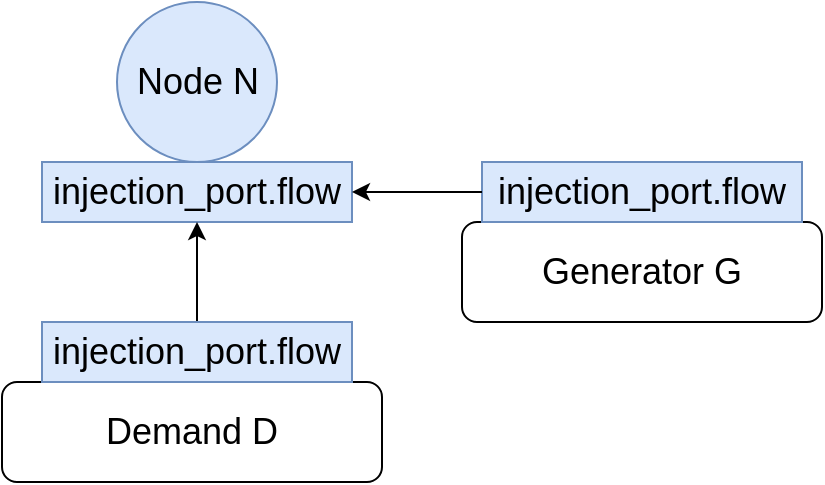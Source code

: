 <mxfile>
    <diagram id="C5RBs43oDa-KdzZeNtuy" name="Page-1">
        <mxGraphModel dx="1000" dy="771" grid="1" gridSize="10" guides="1" tooltips="1" connect="1" arrows="1" fold="1" page="1" pageScale="1" pageWidth="827" pageHeight="1169" math="0" shadow="0">
            <root>
                <mxCell id="WIyWlLk6GJQsqaUBKTNV-0"/>
                <mxCell id="WIyWlLk6GJQsqaUBKTNV-1" parent="WIyWlLk6GJQsqaUBKTNV-0"/>
                <mxCell id="56" value="" style="group" parent="WIyWlLk6GJQsqaUBKTNV-1" vertex="1" connectable="0">
                    <mxGeometry x="210" y="130" width="200" height="240" as="geometry"/>
                </mxCell>
                <mxCell id="10" value="&lt;font style=&quot;font-size: 18px;&quot;&gt;injection_port.flow&lt;/font&gt;" style="rounded=0;whiteSpace=wrap;html=1;fillColor=#dae8fc;strokeColor=#6c8ebf;container=0;" parent="56" vertex="1">
                    <mxGeometry x="-90" y="80" width="155" height="30" as="geometry"/>
                </mxCell>
                <mxCell id="35" value="&lt;font style=&quot;font-size: 18px;&quot;&gt;Demand D&lt;/font&gt;" style="rounded=1;whiteSpace=wrap;html=1;container=0;" parent="56" vertex="1">
                    <mxGeometry x="-110" y="190" width="190" height="50" as="geometry"/>
                </mxCell>
                <mxCell id="85" style="edgeStyle=none;html=1;entryX=0.5;entryY=1;entryDx=0;entryDy=0;" parent="56" source="36" target="10" edge="1">
                    <mxGeometry relative="1" as="geometry"/>
                </mxCell>
                <mxCell id="36" value="&lt;font style=&quot;font-size: 18px;&quot;&gt;injection_port.flow&lt;/font&gt;" style="rounded=0;whiteSpace=wrap;html=1;fillColor=#dae8fc;strokeColor=#6c8ebf;container=0;" parent="56" vertex="1">
                    <mxGeometry x="-90" y="160" width="155" height="30" as="geometry"/>
                </mxCell>
                <mxCell id="30" value="&lt;font style=&quot;font-size: 18px;&quot;&gt;Generator G&lt;/font&gt;" style="rounded=1;whiteSpace=wrap;html=1;container=0;" parent="WIyWlLk6GJQsqaUBKTNV-1" vertex="1">
                    <mxGeometry x="330" y="240" width="180" height="50" as="geometry"/>
                </mxCell>
                <mxCell id="31" value="&lt;font style=&quot;font-size: 18px;&quot;&gt;injection_port.flow&lt;/font&gt;" style="rounded=0;whiteSpace=wrap;html=1;fillColor=#dae8fc;strokeColor=#6c8ebf;container=0;" parent="WIyWlLk6GJQsqaUBKTNV-1" vertex="1">
                    <mxGeometry x="340" y="210" width="160" height="30" as="geometry"/>
                </mxCell>
                <mxCell id="84" style="edgeStyle=none;html=1;entryX=1;entryY=0.5;entryDx=0;entryDy=0;" parent="WIyWlLk6GJQsqaUBKTNV-1" source="31" target="10" edge="1">
                    <mxGeometry relative="1" as="geometry"/>
                </mxCell>
                <mxCell id="9" value="&lt;font style=&quot;font-size: 18px;&quot;&gt;Node N&lt;/font&gt;" style="ellipse;whiteSpace=wrap;html=1;aspect=fixed;fillColor=#dae8fc;strokeColor=#6c8ebf;container=0;" parent="WIyWlLk6GJQsqaUBKTNV-1" vertex="1">
                    <mxGeometry x="157.5" y="130" width="80" height="80" as="geometry"/>
                </mxCell>
            </root>
        </mxGraphModel>
    </diagram>
</mxfile>